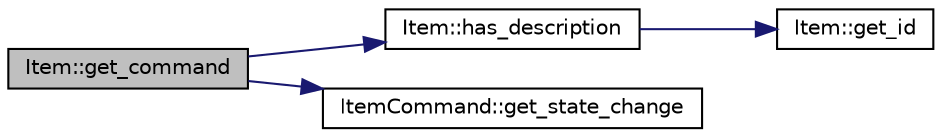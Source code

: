 digraph G
{
  edge [fontname="Helvetica",fontsize="10",labelfontname="Helvetica",labelfontsize="10"];
  node [fontname="Helvetica",fontsize="10",shape=record];
  rankdir="LR";
  Node1 [label="Item::get_command",height=0.2,width=0.4,color="black", fillcolor="grey75", style="filled" fontcolor="black"];
  Node1 -> Node2 [color="midnightblue",fontsize="10",style="solid",fontname="Helvetica"];
  Node2 [label="Item::has_description",height=0.2,width=0.4,color="black", fillcolor="white", style="filled",URL="$class_item.html#a75f9cdba85ba1ce65b4ff71073ba8387"];
  Node2 -> Node3 [color="midnightblue",fontsize="10",style="solid",fontname="Helvetica"];
  Node3 [label="Item::get_id",height=0.2,width=0.4,color="black", fillcolor="white", style="filled",URL="$class_item.html#a7a3aedd7ab7f81327f57343dcb55d42d"];
  Node1 -> Node4 [color="midnightblue",fontsize="10",style="solid",fontname="Helvetica"];
  Node4 [label="ItemCommand::get_state_change",height=0.2,width=0.4,color="black", fillcolor="white", style="filled",URL="$class_item_command.html#aad1e85e694f5cd16cc11ad5acda2884e"];
}
